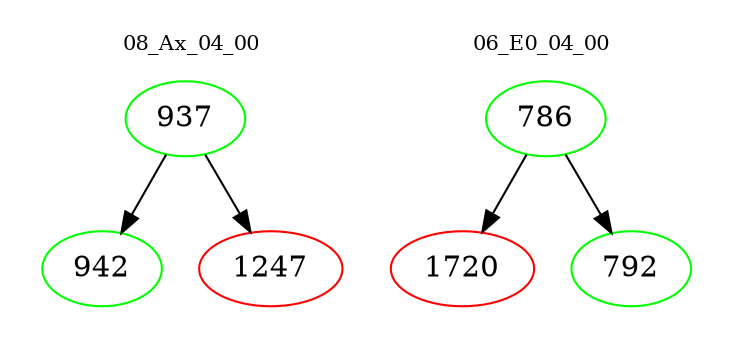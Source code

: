 digraph{
subgraph cluster_0 {
color = white
label = "08_Ax_04_00";
fontsize=10;
T0_937 [label="937", color="green"]
T0_937 -> T0_942 [color="black"]
T0_942 [label="942", color="green"]
T0_937 -> T0_1247 [color="black"]
T0_1247 [label="1247", color="red"]
}
subgraph cluster_1 {
color = white
label = "06_E0_04_00";
fontsize=10;
T1_786 [label="786", color="green"]
T1_786 -> T1_1720 [color="black"]
T1_1720 [label="1720", color="red"]
T1_786 -> T1_792 [color="black"]
T1_792 [label="792", color="green"]
}
}
